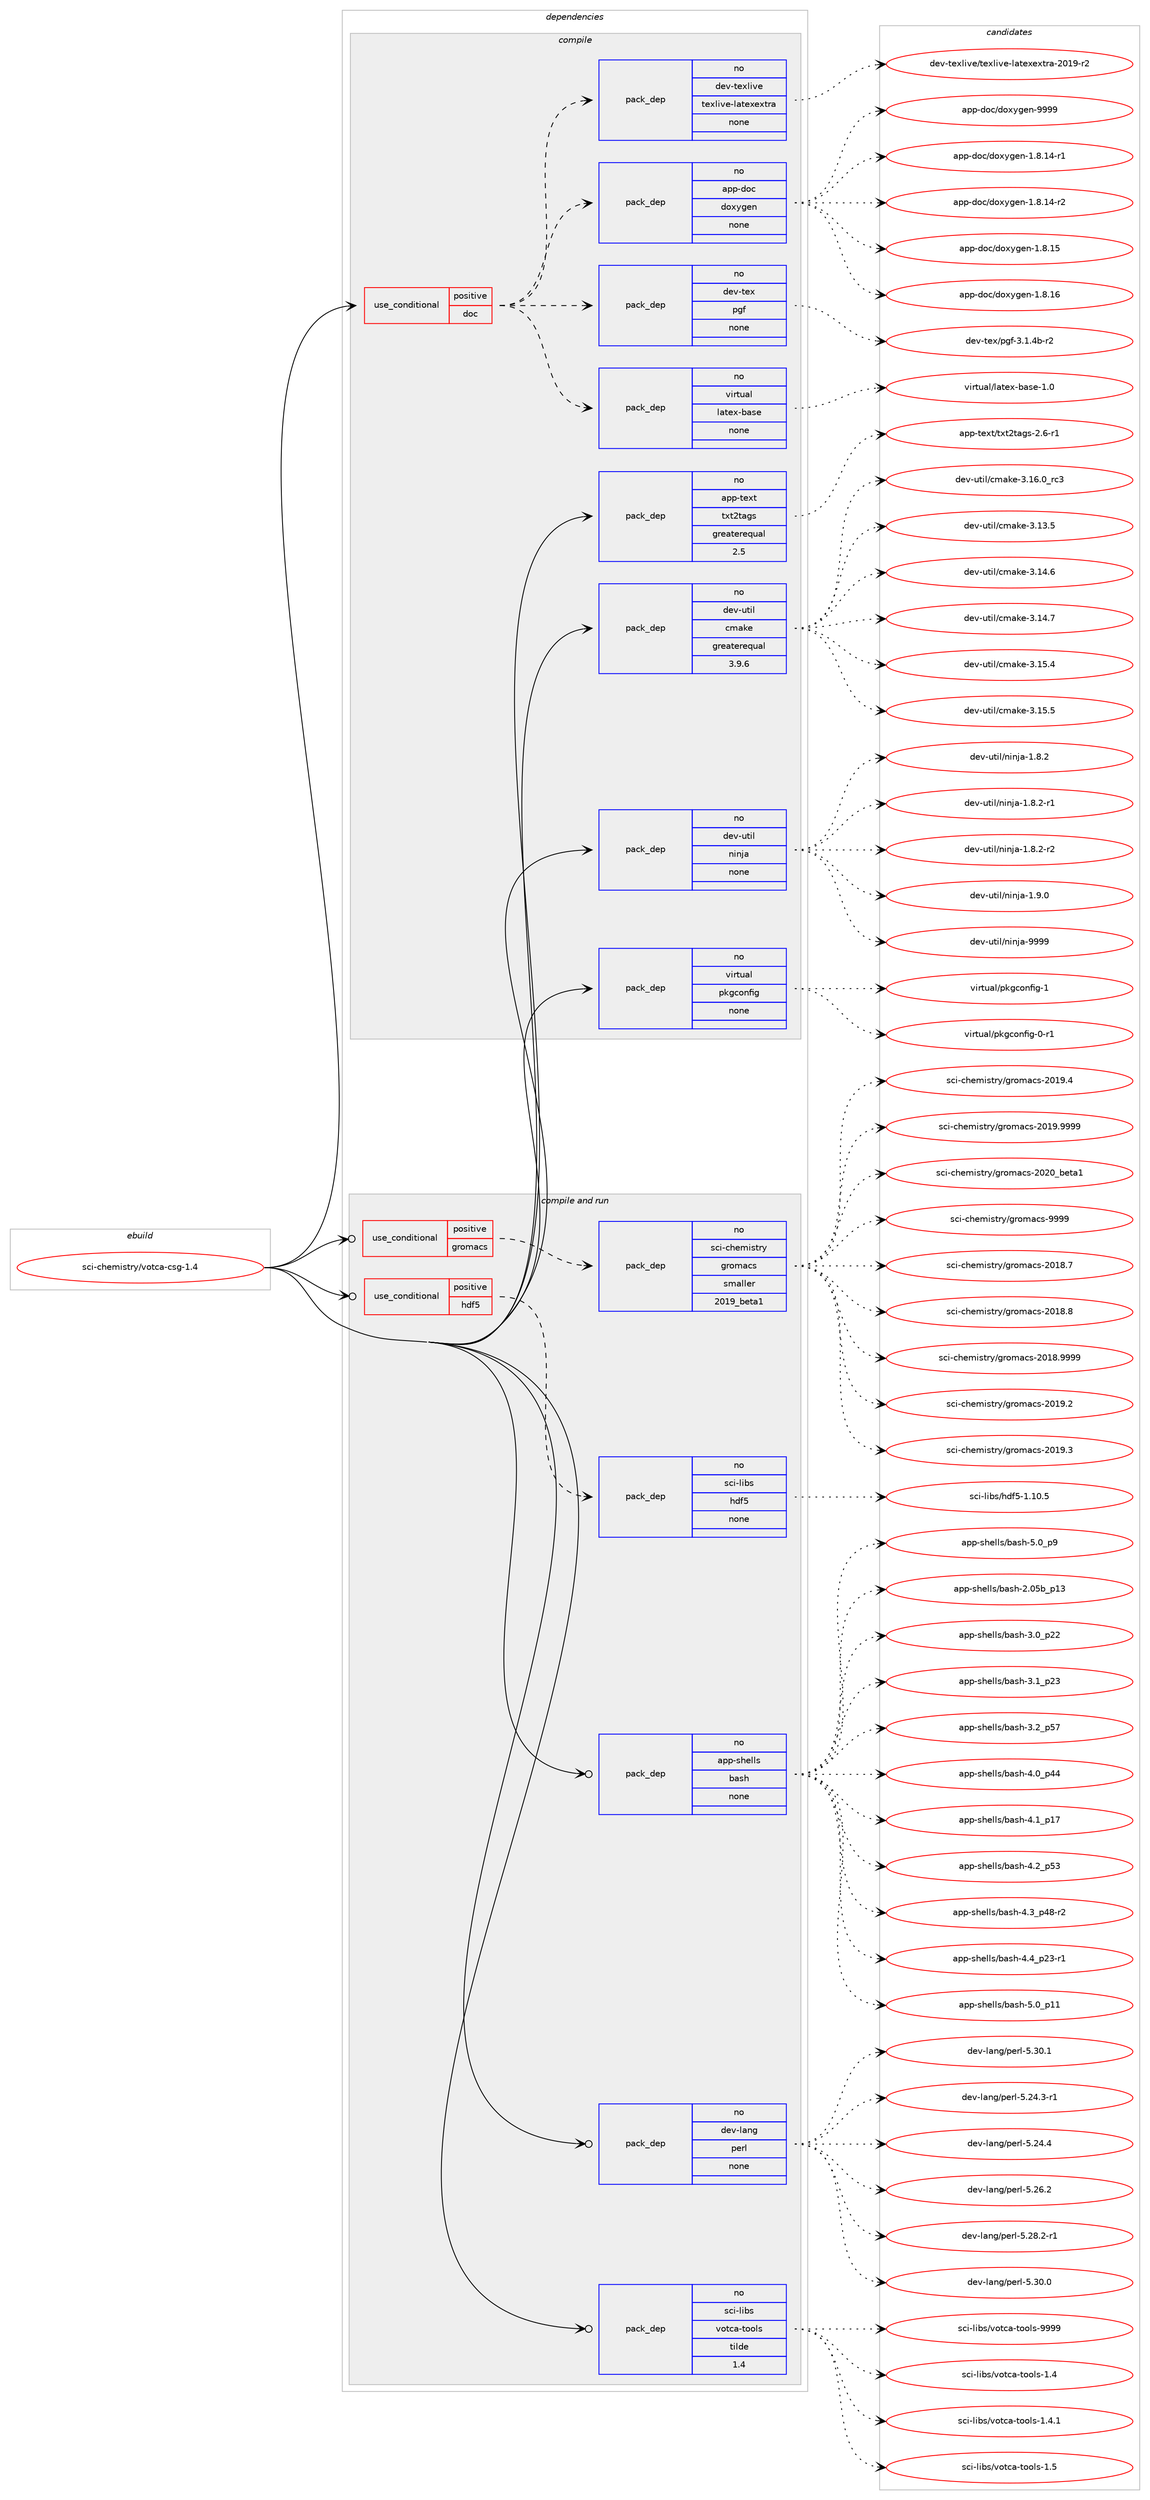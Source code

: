 digraph prolog {

# *************
# Graph options
# *************

newrank=true;
concentrate=true;
compound=true;
graph [rankdir=LR,fontname=Helvetica,fontsize=10,ranksep=1.5];#, ranksep=2.5, nodesep=0.2];
edge  [arrowhead=vee];
node  [fontname=Helvetica,fontsize=10];

# **********
# The ebuild
# **********

subgraph cluster_leftcol {
color=gray;
rank=same;
label=<<i>ebuild</i>>;
id [label="sci-chemistry/votca-csg-1.4", color=red, width=4, href="../sci-chemistry/votca-csg-1.4.svg"];
}

# ****************
# The dependencies
# ****************

subgraph cluster_midcol {
color=gray;
label=<<i>dependencies</i>>;
subgraph cluster_compile {
fillcolor="#eeeeee";
style=filled;
label=<<i>compile</i>>;
subgraph cond207096 {
dependency852344 [label=<<TABLE BORDER="0" CELLBORDER="1" CELLSPACING="0" CELLPADDING="4"><TR><TD ROWSPAN="3" CELLPADDING="10">use_conditional</TD></TR><TR><TD>positive</TD></TR><TR><TD>doc</TD></TR></TABLE>>, shape=none, color=red];
subgraph pack630201 {
dependency852345 [label=<<TABLE BORDER="0" CELLBORDER="1" CELLSPACING="0" CELLPADDING="4" WIDTH="220"><TR><TD ROWSPAN="6" CELLPADDING="30">pack_dep</TD></TR><TR><TD WIDTH="110">no</TD></TR><TR><TD>app-doc</TD></TR><TR><TD>doxygen</TD></TR><TR><TD>none</TD></TR><TR><TD></TD></TR></TABLE>>, shape=none, color=blue];
}
dependency852344:e -> dependency852345:w [weight=20,style="dashed",arrowhead="vee"];
subgraph pack630202 {
dependency852346 [label=<<TABLE BORDER="0" CELLBORDER="1" CELLSPACING="0" CELLPADDING="4" WIDTH="220"><TR><TD ROWSPAN="6" CELLPADDING="30">pack_dep</TD></TR><TR><TD WIDTH="110">no</TD></TR><TR><TD>dev-texlive</TD></TR><TR><TD>texlive-latexextra</TD></TR><TR><TD>none</TD></TR><TR><TD></TD></TR></TABLE>>, shape=none, color=blue];
}
dependency852344:e -> dependency852346:w [weight=20,style="dashed",arrowhead="vee"];
subgraph pack630203 {
dependency852347 [label=<<TABLE BORDER="0" CELLBORDER="1" CELLSPACING="0" CELLPADDING="4" WIDTH="220"><TR><TD ROWSPAN="6" CELLPADDING="30">pack_dep</TD></TR><TR><TD WIDTH="110">no</TD></TR><TR><TD>virtual</TD></TR><TR><TD>latex-base</TD></TR><TR><TD>none</TD></TR><TR><TD></TD></TR></TABLE>>, shape=none, color=blue];
}
dependency852344:e -> dependency852347:w [weight=20,style="dashed",arrowhead="vee"];
subgraph pack630204 {
dependency852348 [label=<<TABLE BORDER="0" CELLBORDER="1" CELLSPACING="0" CELLPADDING="4" WIDTH="220"><TR><TD ROWSPAN="6" CELLPADDING="30">pack_dep</TD></TR><TR><TD WIDTH="110">no</TD></TR><TR><TD>dev-tex</TD></TR><TR><TD>pgf</TD></TR><TR><TD>none</TD></TR><TR><TD></TD></TR></TABLE>>, shape=none, color=blue];
}
dependency852344:e -> dependency852348:w [weight=20,style="dashed",arrowhead="vee"];
}
id:e -> dependency852344:w [weight=20,style="solid",arrowhead="vee"];
subgraph pack630205 {
dependency852349 [label=<<TABLE BORDER="0" CELLBORDER="1" CELLSPACING="0" CELLPADDING="4" WIDTH="220"><TR><TD ROWSPAN="6" CELLPADDING="30">pack_dep</TD></TR><TR><TD WIDTH="110">no</TD></TR><TR><TD>app-text</TD></TR><TR><TD>txt2tags</TD></TR><TR><TD>greaterequal</TD></TR><TR><TD>2.5</TD></TR></TABLE>>, shape=none, color=blue];
}
id:e -> dependency852349:w [weight=20,style="solid",arrowhead="vee"];
subgraph pack630206 {
dependency852350 [label=<<TABLE BORDER="0" CELLBORDER="1" CELLSPACING="0" CELLPADDING="4" WIDTH="220"><TR><TD ROWSPAN="6" CELLPADDING="30">pack_dep</TD></TR><TR><TD WIDTH="110">no</TD></TR><TR><TD>dev-util</TD></TR><TR><TD>cmake</TD></TR><TR><TD>greaterequal</TD></TR><TR><TD>3.9.6</TD></TR></TABLE>>, shape=none, color=blue];
}
id:e -> dependency852350:w [weight=20,style="solid",arrowhead="vee"];
subgraph pack630207 {
dependency852351 [label=<<TABLE BORDER="0" CELLBORDER="1" CELLSPACING="0" CELLPADDING="4" WIDTH="220"><TR><TD ROWSPAN="6" CELLPADDING="30">pack_dep</TD></TR><TR><TD WIDTH="110">no</TD></TR><TR><TD>dev-util</TD></TR><TR><TD>ninja</TD></TR><TR><TD>none</TD></TR><TR><TD></TD></TR></TABLE>>, shape=none, color=blue];
}
id:e -> dependency852351:w [weight=20,style="solid",arrowhead="vee"];
subgraph pack630208 {
dependency852352 [label=<<TABLE BORDER="0" CELLBORDER="1" CELLSPACING="0" CELLPADDING="4" WIDTH="220"><TR><TD ROWSPAN="6" CELLPADDING="30">pack_dep</TD></TR><TR><TD WIDTH="110">no</TD></TR><TR><TD>virtual</TD></TR><TR><TD>pkgconfig</TD></TR><TR><TD>none</TD></TR><TR><TD></TD></TR></TABLE>>, shape=none, color=blue];
}
id:e -> dependency852352:w [weight=20,style="solid",arrowhead="vee"];
}
subgraph cluster_compileandrun {
fillcolor="#eeeeee";
style=filled;
label=<<i>compile and run</i>>;
subgraph cond207097 {
dependency852353 [label=<<TABLE BORDER="0" CELLBORDER="1" CELLSPACING="0" CELLPADDING="4"><TR><TD ROWSPAN="3" CELLPADDING="10">use_conditional</TD></TR><TR><TD>positive</TD></TR><TR><TD>gromacs</TD></TR></TABLE>>, shape=none, color=red];
subgraph pack630209 {
dependency852354 [label=<<TABLE BORDER="0" CELLBORDER="1" CELLSPACING="0" CELLPADDING="4" WIDTH="220"><TR><TD ROWSPAN="6" CELLPADDING="30">pack_dep</TD></TR><TR><TD WIDTH="110">no</TD></TR><TR><TD>sci-chemistry</TD></TR><TR><TD>gromacs</TD></TR><TR><TD>smaller</TD></TR><TR><TD>2019_beta1</TD></TR></TABLE>>, shape=none, color=blue];
}
dependency852353:e -> dependency852354:w [weight=20,style="dashed",arrowhead="vee"];
}
id:e -> dependency852353:w [weight=20,style="solid",arrowhead="odotvee"];
subgraph cond207098 {
dependency852355 [label=<<TABLE BORDER="0" CELLBORDER="1" CELLSPACING="0" CELLPADDING="4"><TR><TD ROWSPAN="3" CELLPADDING="10">use_conditional</TD></TR><TR><TD>positive</TD></TR><TR><TD>hdf5</TD></TR></TABLE>>, shape=none, color=red];
subgraph pack630210 {
dependency852356 [label=<<TABLE BORDER="0" CELLBORDER="1" CELLSPACING="0" CELLPADDING="4" WIDTH="220"><TR><TD ROWSPAN="6" CELLPADDING="30">pack_dep</TD></TR><TR><TD WIDTH="110">no</TD></TR><TR><TD>sci-libs</TD></TR><TR><TD>hdf5</TD></TR><TR><TD>none</TD></TR><TR><TD></TD></TR></TABLE>>, shape=none, color=blue];
}
dependency852355:e -> dependency852356:w [weight=20,style="dashed",arrowhead="vee"];
}
id:e -> dependency852355:w [weight=20,style="solid",arrowhead="odotvee"];
subgraph pack630211 {
dependency852357 [label=<<TABLE BORDER="0" CELLBORDER="1" CELLSPACING="0" CELLPADDING="4" WIDTH="220"><TR><TD ROWSPAN="6" CELLPADDING="30">pack_dep</TD></TR><TR><TD WIDTH="110">no</TD></TR><TR><TD>app-shells</TD></TR><TR><TD>bash</TD></TR><TR><TD>none</TD></TR><TR><TD></TD></TR></TABLE>>, shape=none, color=blue];
}
id:e -> dependency852357:w [weight=20,style="solid",arrowhead="odotvee"];
subgraph pack630212 {
dependency852358 [label=<<TABLE BORDER="0" CELLBORDER="1" CELLSPACING="0" CELLPADDING="4" WIDTH="220"><TR><TD ROWSPAN="6" CELLPADDING="30">pack_dep</TD></TR><TR><TD WIDTH="110">no</TD></TR><TR><TD>dev-lang</TD></TR><TR><TD>perl</TD></TR><TR><TD>none</TD></TR><TR><TD></TD></TR></TABLE>>, shape=none, color=blue];
}
id:e -> dependency852358:w [weight=20,style="solid",arrowhead="odotvee"];
subgraph pack630213 {
dependency852359 [label=<<TABLE BORDER="0" CELLBORDER="1" CELLSPACING="0" CELLPADDING="4" WIDTH="220"><TR><TD ROWSPAN="6" CELLPADDING="30">pack_dep</TD></TR><TR><TD WIDTH="110">no</TD></TR><TR><TD>sci-libs</TD></TR><TR><TD>votca-tools</TD></TR><TR><TD>tilde</TD></TR><TR><TD>1.4</TD></TR></TABLE>>, shape=none, color=blue];
}
id:e -> dependency852359:w [weight=20,style="solid",arrowhead="odotvee"];
}
subgraph cluster_run {
fillcolor="#eeeeee";
style=filled;
label=<<i>run</i>>;
}
}

# **************
# The candidates
# **************

subgraph cluster_choices {
rank=same;
color=gray;
label=<<i>candidates</i>>;

subgraph choice630201 {
color=black;
nodesep=1;
choice97112112451001119947100111120121103101110454946564649524511449 [label="app-doc/doxygen-1.8.14-r1", color=red, width=4,href="../app-doc/doxygen-1.8.14-r1.svg"];
choice97112112451001119947100111120121103101110454946564649524511450 [label="app-doc/doxygen-1.8.14-r2", color=red, width=4,href="../app-doc/doxygen-1.8.14-r2.svg"];
choice9711211245100111994710011112012110310111045494656464953 [label="app-doc/doxygen-1.8.15", color=red, width=4,href="../app-doc/doxygen-1.8.15.svg"];
choice9711211245100111994710011112012110310111045494656464954 [label="app-doc/doxygen-1.8.16", color=red, width=4,href="../app-doc/doxygen-1.8.16.svg"];
choice971121124510011199471001111201211031011104557575757 [label="app-doc/doxygen-9999", color=red, width=4,href="../app-doc/doxygen-9999.svg"];
dependency852345:e -> choice97112112451001119947100111120121103101110454946564649524511449:w [style=dotted,weight="100"];
dependency852345:e -> choice97112112451001119947100111120121103101110454946564649524511450:w [style=dotted,weight="100"];
dependency852345:e -> choice9711211245100111994710011112012110310111045494656464953:w [style=dotted,weight="100"];
dependency852345:e -> choice9711211245100111994710011112012110310111045494656464954:w [style=dotted,weight="100"];
dependency852345:e -> choice971121124510011199471001111201211031011104557575757:w [style=dotted,weight="100"];
}
subgraph choice630202 {
color=black;
nodesep=1;
choice100101118451161011201081051181014711610112010810511810145108971161011201011201161149745504849574511450 [label="dev-texlive/texlive-latexextra-2019-r2", color=red, width=4,href="../dev-texlive/texlive-latexextra-2019-r2.svg"];
dependency852346:e -> choice100101118451161011201081051181014711610112010810511810145108971161011201011201161149745504849574511450:w [style=dotted,weight="100"];
}
subgraph choice630203 {
color=black;
nodesep=1;
choice11810511411611797108471089711610112045989711510145494648 [label="virtual/latex-base-1.0", color=red, width=4,href="../virtual/latex-base-1.0.svg"];
dependency852347:e -> choice11810511411611797108471089711610112045989711510145494648:w [style=dotted,weight="100"];
}
subgraph choice630204 {
color=black;
nodesep=1;
choice1001011184511610112047112103102455146494652984511450 [label="dev-tex/pgf-3.1.4b-r2", color=red, width=4,href="../dev-tex/pgf-3.1.4b-r2.svg"];
dependency852348:e -> choice1001011184511610112047112103102455146494652984511450:w [style=dotted,weight="100"];
}
subgraph choice630205 {
color=black;
nodesep=1;
choice9711211245116101120116471161201165011697103115455046544511449 [label="app-text/txt2tags-2.6-r1", color=red, width=4,href="../app-text/txt2tags-2.6-r1.svg"];
dependency852349:e -> choice9711211245116101120116471161201165011697103115455046544511449:w [style=dotted,weight="100"];
}
subgraph choice630206 {
color=black;
nodesep=1;
choice1001011184511711610510847991099710710145514649514653 [label="dev-util/cmake-3.13.5", color=red, width=4,href="../dev-util/cmake-3.13.5.svg"];
choice1001011184511711610510847991099710710145514649524654 [label="dev-util/cmake-3.14.6", color=red, width=4,href="../dev-util/cmake-3.14.6.svg"];
choice1001011184511711610510847991099710710145514649524655 [label="dev-util/cmake-3.14.7", color=red, width=4,href="../dev-util/cmake-3.14.7.svg"];
choice1001011184511711610510847991099710710145514649534652 [label="dev-util/cmake-3.15.4", color=red, width=4,href="../dev-util/cmake-3.15.4.svg"];
choice1001011184511711610510847991099710710145514649534653 [label="dev-util/cmake-3.15.5", color=red, width=4,href="../dev-util/cmake-3.15.5.svg"];
choice1001011184511711610510847991099710710145514649544648951149951 [label="dev-util/cmake-3.16.0_rc3", color=red, width=4,href="../dev-util/cmake-3.16.0_rc3.svg"];
dependency852350:e -> choice1001011184511711610510847991099710710145514649514653:w [style=dotted,weight="100"];
dependency852350:e -> choice1001011184511711610510847991099710710145514649524654:w [style=dotted,weight="100"];
dependency852350:e -> choice1001011184511711610510847991099710710145514649524655:w [style=dotted,weight="100"];
dependency852350:e -> choice1001011184511711610510847991099710710145514649534652:w [style=dotted,weight="100"];
dependency852350:e -> choice1001011184511711610510847991099710710145514649534653:w [style=dotted,weight="100"];
dependency852350:e -> choice1001011184511711610510847991099710710145514649544648951149951:w [style=dotted,weight="100"];
}
subgraph choice630207 {
color=black;
nodesep=1;
choice100101118451171161051084711010511010697454946564650 [label="dev-util/ninja-1.8.2", color=red, width=4,href="../dev-util/ninja-1.8.2.svg"];
choice1001011184511711610510847110105110106974549465646504511449 [label="dev-util/ninja-1.8.2-r1", color=red, width=4,href="../dev-util/ninja-1.8.2-r1.svg"];
choice1001011184511711610510847110105110106974549465646504511450 [label="dev-util/ninja-1.8.2-r2", color=red, width=4,href="../dev-util/ninja-1.8.2-r2.svg"];
choice100101118451171161051084711010511010697454946574648 [label="dev-util/ninja-1.9.0", color=red, width=4,href="../dev-util/ninja-1.9.0.svg"];
choice1001011184511711610510847110105110106974557575757 [label="dev-util/ninja-9999", color=red, width=4,href="../dev-util/ninja-9999.svg"];
dependency852351:e -> choice100101118451171161051084711010511010697454946564650:w [style=dotted,weight="100"];
dependency852351:e -> choice1001011184511711610510847110105110106974549465646504511449:w [style=dotted,weight="100"];
dependency852351:e -> choice1001011184511711610510847110105110106974549465646504511450:w [style=dotted,weight="100"];
dependency852351:e -> choice100101118451171161051084711010511010697454946574648:w [style=dotted,weight="100"];
dependency852351:e -> choice1001011184511711610510847110105110106974557575757:w [style=dotted,weight="100"];
}
subgraph choice630208 {
color=black;
nodesep=1;
choice11810511411611797108471121071039911111010210510345484511449 [label="virtual/pkgconfig-0-r1", color=red, width=4,href="../virtual/pkgconfig-0-r1.svg"];
choice1181051141161179710847112107103991111101021051034549 [label="virtual/pkgconfig-1", color=red, width=4,href="../virtual/pkgconfig-1.svg"];
dependency852352:e -> choice11810511411611797108471121071039911111010210510345484511449:w [style=dotted,weight="100"];
dependency852352:e -> choice1181051141161179710847112107103991111101021051034549:w [style=dotted,weight="100"];
}
subgraph choice630209 {
color=black;
nodesep=1;
choice11599105459910410110910511511611412147103114111109979911545504849564655 [label="sci-chemistry/gromacs-2018.7", color=red, width=4,href="../sci-chemistry/gromacs-2018.7.svg"];
choice11599105459910410110910511511611412147103114111109979911545504849564656 [label="sci-chemistry/gromacs-2018.8", color=red, width=4,href="../sci-chemistry/gromacs-2018.8.svg"];
choice11599105459910410110910511511611412147103114111109979911545504849564657575757 [label="sci-chemistry/gromacs-2018.9999", color=red, width=4,href="../sci-chemistry/gromacs-2018.9999.svg"];
choice11599105459910410110910511511611412147103114111109979911545504849574650 [label="sci-chemistry/gromacs-2019.2", color=red, width=4,href="../sci-chemistry/gromacs-2019.2.svg"];
choice11599105459910410110910511511611412147103114111109979911545504849574651 [label="sci-chemistry/gromacs-2019.3", color=red, width=4,href="../sci-chemistry/gromacs-2019.3.svg"];
choice11599105459910410110910511511611412147103114111109979911545504849574652 [label="sci-chemistry/gromacs-2019.4", color=red, width=4,href="../sci-chemistry/gromacs-2019.4.svg"];
choice11599105459910410110910511511611412147103114111109979911545504849574657575757 [label="sci-chemistry/gromacs-2019.9999", color=red, width=4,href="../sci-chemistry/gromacs-2019.9999.svg"];
choice115991054599104101109105115116114121471031141111099799115455048504895981011169749 [label="sci-chemistry/gromacs-2020_beta1", color=red, width=4,href="../sci-chemistry/gromacs-2020_beta1.svg"];
choice1159910545991041011091051151161141214710311411110997991154557575757 [label="sci-chemistry/gromacs-9999", color=red, width=4,href="../sci-chemistry/gromacs-9999.svg"];
dependency852354:e -> choice11599105459910410110910511511611412147103114111109979911545504849564655:w [style=dotted,weight="100"];
dependency852354:e -> choice11599105459910410110910511511611412147103114111109979911545504849564656:w [style=dotted,weight="100"];
dependency852354:e -> choice11599105459910410110910511511611412147103114111109979911545504849564657575757:w [style=dotted,weight="100"];
dependency852354:e -> choice11599105459910410110910511511611412147103114111109979911545504849574650:w [style=dotted,weight="100"];
dependency852354:e -> choice11599105459910410110910511511611412147103114111109979911545504849574651:w [style=dotted,weight="100"];
dependency852354:e -> choice11599105459910410110910511511611412147103114111109979911545504849574652:w [style=dotted,weight="100"];
dependency852354:e -> choice11599105459910410110910511511611412147103114111109979911545504849574657575757:w [style=dotted,weight="100"];
dependency852354:e -> choice115991054599104101109105115116114121471031141111099799115455048504895981011169749:w [style=dotted,weight="100"];
dependency852354:e -> choice1159910545991041011091051151161141214710311411110997991154557575757:w [style=dotted,weight="100"];
}
subgraph choice630210 {
color=black;
nodesep=1;
choice115991054510810598115471041001025345494649484653 [label="sci-libs/hdf5-1.10.5", color=red, width=4,href="../sci-libs/hdf5-1.10.5.svg"];
dependency852356:e -> choice115991054510810598115471041001025345494649484653:w [style=dotted,weight="100"];
}
subgraph choice630211 {
color=black;
nodesep=1;
choice9711211245115104101108108115479897115104455046485398951124951 [label="app-shells/bash-2.05b_p13", color=red, width=4,href="../app-shells/bash-2.05b_p13.svg"];
choice971121124511510410110810811547989711510445514648951125050 [label="app-shells/bash-3.0_p22", color=red, width=4,href="../app-shells/bash-3.0_p22.svg"];
choice971121124511510410110810811547989711510445514649951125051 [label="app-shells/bash-3.1_p23", color=red, width=4,href="../app-shells/bash-3.1_p23.svg"];
choice971121124511510410110810811547989711510445514650951125355 [label="app-shells/bash-3.2_p57", color=red, width=4,href="../app-shells/bash-3.2_p57.svg"];
choice971121124511510410110810811547989711510445524648951125252 [label="app-shells/bash-4.0_p44", color=red, width=4,href="../app-shells/bash-4.0_p44.svg"];
choice971121124511510410110810811547989711510445524649951124955 [label="app-shells/bash-4.1_p17", color=red, width=4,href="../app-shells/bash-4.1_p17.svg"];
choice971121124511510410110810811547989711510445524650951125351 [label="app-shells/bash-4.2_p53", color=red, width=4,href="../app-shells/bash-4.2_p53.svg"];
choice9711211245115104101108108115479897115104455246519511252564511450 [label="app-shells/bash-4.3_p48-r2", color=red, width=4,href="../app-shells/bash-4.3_p48-r2.svg"];
choice9711211245115104101108108115479897115104455246529511250514511449 [label="app-shells/bash-4.4_p23-r1", color=red, width=4,href="../app-shells/bash-4.4_p23-r1.svg"];
choice971121124511510410110810811547989711510445534648951124949 [label="app-shells/bash-5.0_p11", color=red, width=4,href="../app-shells/bash-5.0_p11.svg"];
choice9711211245115104101108108115479897115104455346489511257 [label="app-shells/bash-5.0_p9", color=red, width=4,href="../app-shells/bash-5.0_p9.svg"];
dependency852357:e -> choice9711211245115104101108108115479897115104455046485398951124951:w [style=dotted,weight="100"];
dependency852357:e -> choice971121124511510410110810811547989711510445514648951125050:w [style=dotted,weight="100"];
dependency852357:e -> choice971121124511510410110810811547989711510445514649951125051:w [style=dotted,weight="100"];
dependency852357:e -> choice971121124511510410110810811547989711510445514650951125355:w [style=dotted,weight="100"];
dependency852357:e -> choice971121124511510410110810811547989711510445524648951125252:w [style=dotted,weight="100"];
dependency852357:e -> choice971121124511510410110810811547989711510445524649951124955:w [style=dotted,weight="100"];
dependency852357:e -> choice971121124511510410110810811547989711510445524650951125351:w [style=dotted,weight="100"];
dependency852357:e -> choice9711211245115104101108108115479897115104455246519511252564511450:w [style=dotted,weight="100"];
dependency852357:e -> choice9711211245115104101108108115479897115104455246529511250514511449:w [style=dotted,weight="100"];
dependency852357:e -> choice971121124511510410110810811547989711510445534648951124949:w [style=dotted,weight="100"];
dependency852357:e -> choice9711211245115104101108108115479897115104455346489511257:w [style=dotted,weight="100"];
}
subgraph choice630212 {
color=black;
nodesep=1;
choice100101118451089711010347112101114108455346505246514511449 [label="dev-lang/perl-5.24.3-r1", color=red, width=4,href="../dev-lang/perl-5.24.3-r1.svg"];
choice10010111845108971101034711210111410845534650524652 [label="dev-lang/perl-5.24.4", color=red, width=4,href="../dev-lang/perl-5.24.4.svg"];
choice10010111845108971101034711210111410845534650544650 [label="dev-lang/perl-5.26.2", color=red, width=4,href="../dev-lang/perl-5.26.2.svg"];
choice100101118451089711010347112101114108455346505646504511449 [label="dev-lang/perl-5.28.2-r1", color=red, width=4,href="../dev-lang/perl-5.28.2-r1.svg"];
choice10010111845108971101034711210111410845534651484648 [label="dev-lang/perl-5.30.0", color=red, width=4,href="../dev-lang/perl-5.30.0.svg"];
choice10010111845108971101034711210111410845534651484649 [label="dev-lang/perl-5.30.1", color=red, width=4,href="../dev-lang/perl-5.30.1.svg"];
dependency852358:e -> choice100101118451089711010347112101114108455346505246514511449:w [style=dotted,weight="100"];
dependency852358:e -> choice10010111845108971101034711210111410845534650524652:w [style=dotted,weight="100"];
dependency852358:e -> choice10010111845108971101034711210111410845534650544650:w [style=dotted,weight="100"];
dependency852358:e -> choice100101118451089711010347112101114108455346505646504511449:w [style=dotted,weight="100"];
dependency852358:e -> choice10010111845108971101034711210111410845534651484648:w [style=dotted,weight="100"];
dependency852358:e -> choice10010111845108971101034711210111410845534651484649:w [style=dotted,weight="100"];
}
subgraph choice630213 {
color=black;
nodesep=1;
choice1159910545108105981154711811111699974511611111110811545494652 [label="sci-libs/votca-tools-1.4", color=red, width=4,href="../sci-libs/votca-tools-1.4.svg"];
choice11599105451081059811547118111116999745116111111108115454946524649 [label="sci-libs/votca-tools-1.4.1", color=red, width=4,href="../sci-libs/votca-tools-1.4.1.svg"];
choice1159910545108105981154711811111699974511611111110811545494653 [label="sci-libs/votca-tools-1.5", color=red, width=4,href="../sci-libs/votca-tools-1.5.svg"];
choice115991054510810598115471181111169997451161111111081154557575757 [label="sci-libs/votca-tools-9999", color=red, width=4,href="../sci-libs/votca-tools-9999.svg"];
dependency852359:e -> choice1159910545108105981154711811111699974511611111110811545494652:w [style=dotted,weight="100"];
dependency852359:e -> choice11599105451081059811547118111116999745116111111108115454946524649:w [style=dotted,weight="100"];
dependency852359:e -> choice1159910545108105981154711811111699974511611111110811545494653:w [style=dotted,weight="100"];
dependency852359:e -> choice115991054510810598115471181111169997451161111111081154557575757:w [style=dotted,weight="100"];
}
}

}
